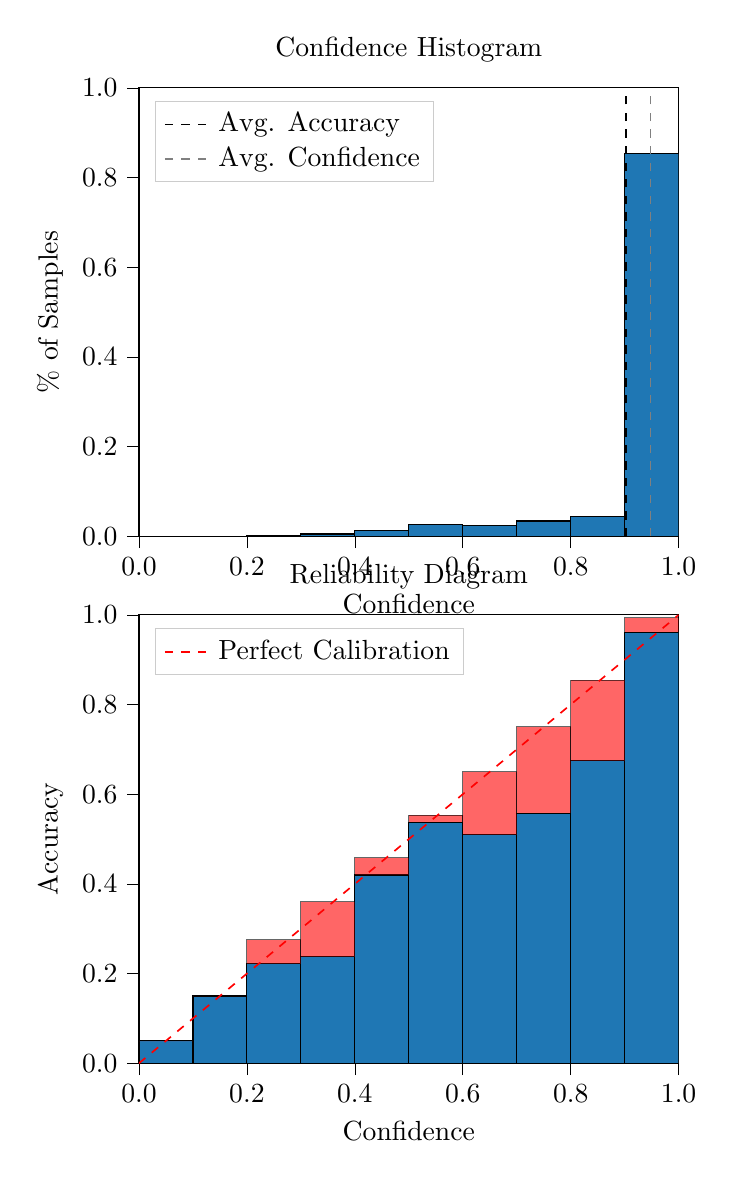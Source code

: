 % This file was created by tikzplotlib v0.9.8.
\begin{tikzpicture}

\definecolor{color0}{rgb}{0.122,0.467,0.706}

\begin{groupplot}[group style={group size=1 by 2}]
\nextgroupplot[
legend cell align={left},
legend style={
  fill opacity=0.8,
  draw opacity=1,
  text opacity=1,
  at={(0.03,0.97)},
  anchor=north west,
  draw=white!80!black
},
tick align=outside,
tick pos=left,
title={Confidence Histogram},
x grid style={white!69.02!black},
xlabel={Confidence},
xmin=0, xmax=1,
xtick style={color=black},
xtick={0,0.2,0.4,0.6,0.8,1},
xticklabels={0.0,0.2,0.4,0.6,0.8,1.0},
y grid style={white!69.02!black},
ylabel={\% of Samples},
ymin=0, ymax=1,
ytick style={color=black},
ytick={0,0.2,0.4,0.6,0.8,1},
yticklabels={0.0,0.2,0.4,0.6,0.8,1.0}
]
\draw[draw=black,fill=color0] (axis cs:-6.939e-18,0) rectangle (axis cs:0.1,0);
\draw[draw=black,fill=color0] (axis cs:0.1,0) rectangle (axis cs:0.2,0);
\draw[draw=black,fill=color0] (axis cs:0.2,0) rectangle (axis cs:0.3,0.001);
\draw[draw=black,fill=color0] (axis cs:0.3,0) rectangle (axis cs:0.4,0.005);
\draw[draw=black,fill=color0] (axis cs:0.4,0) rectangle (axis cs:0.5,0.012);
\draw[draw=black,fill=color0] (axis cs:0.5,0) rectangle (axis cs:0.6,0.027);
\draw[draw=black,fill=color0] (axis cs:0.6,0) rectangle (axis cs:0.7,0.024);
\draw[draw=black,fill=color0] (axis cs:0.7,0) rectangle (axis cs:0.8,0.034);
\draw[draw=black,fill=color0] (axis cs:0.8,0) rectangle (axis cs:0.9,0.043);
\draw[draw=black,fill=color0] (axis cs:0.9,0) rectangle (axis cs:1,0.853);
\addplot [semithick, black, dashed]
table {%
0.902 0
0.902 1
};
\addlegendentry{Avg. Accuracy}
\addplot [semithick, white!50.196!black, dashed]
table {%
0.948 0
0.948 1
};
\addlegendentry{Avg. Confidence}

\nextgroupplot[
legend cell align={left},
legend style={
  fill opacity=0.8,
  draw opacity=1,
  text opacity=1,
  at={(0.03,0.97)},
  anchor=north west,
  draw=white!80!black
},
tick align=outside,
tick pos=left,
title={Reliability Diagram},
x grid style={white!69.02!black},
xlabel={Confidence},
xmin=0, xmax=1,
xtick style={color=black},
xtick={0,0.2,0.4,0.6,0.8,1},
xticklabels={0.0,0.2,0.4,0.6,0.8,1.0},
y grid style={white!69.02!black},
ylabel={Accuracy},
ymin=0, ymax=1,
ytick style={color=black},
ytick={0,0.2,0.4,0.6,0.8,1},
yticklabels={0.0,0.2,0.4,0.6,0.8,1.0}
]
\draw[draw=black,fill=color0] (axis cs:-6.939e-18,0) rectangle (axis cs:0.1,0.05);
\draw[draw=black,fill=color0] (axis cs:0.1,0) rectangle (axis cs:0.2,0.15);
\draw[draw=black,fill=color0] (axis cs:0.2,0) rectangle (axis cs:0.3,0.222);
\draw[draw=black,fill=color0] (axis cs:0.3,0) rectangle (axis cs:0.4,0.238);
\draw[draw=black,fill=color0] (axis cs:0.4,0) rectangle (axis cs:0.5,0.42);
\draw[draw=black,fill=color0] (axis cs:0.5,0) rectangle (axis cs:0.6,0.538);
\draw[draw=black,fill=color0] (axis cs:0.6,0) rectangle (axis cs:0.7,0.51);
\draw[draw=black,fill=color0] (axis cs:0.7,0) rectangle (axis cs:0.8,0.558);
\draw[draw=black,fill=color0] (axis cs:0.8,0) rectangle (axis cs:0.9,0.675);
\draw[draw=black,fill=color0] (axis cs:0.9,0) rectangle (axis cs:1,0.961);
\draw[draw=black,fill=red,opacity=0.6] (axis cs:-6.939e-18,0.05) rectangle (axis cs:0.1,0.05);
\draw[draw=black,fill=red,opacity=0.6] (axis cs:0.1,0.15) rectangle (axis cs:0.2,0.15);
\draw[draw=black,fill=red,opacity=0.6] (axis cs:0.2,0.222) rectangle (axis cs:0.3,0.276);
\draw[draw=black,fill=red,opacity=0.6] (axis cs:0.3,0.238) rectangle (axis cs:0.4,0.36);
\draw[draw=black,fill=red,opacity=0.6] (axis cs:0.4,0.42) rectangle (axis cs:0.5,0.458);
\draw[draw=black,fill=red,opacity=0.6] (axis cs:0.5,0.538) rectangle (axis cs:0.6,0.553);
\draw[draw=black,fill=red,opacity=0.6] (axis cs:0.6,0.51) rectangle (axis cs:0.7,0.65);
\draw[draw=black,fill=red,opacity=0.6] (axis cs:0.7,0.558) rectangle (axis cs:0.8,0.751);
\draw[draw=black,fill=red,opacity=0.6] (axis cs:0.8,0.675) rectangle (axis cs:0.9,0.854);
\draw[draw=black,fill=red,opacity=0.6] (axis cs:0.9,0.961) rectangle (axis cs:1,0.994);
\addplot [semithick, red, dashed]
table {%
0 0
1 1
};
\addlegendentry{Perfect Calibration}
\end{groupplot}

\end{tikzpicture}
